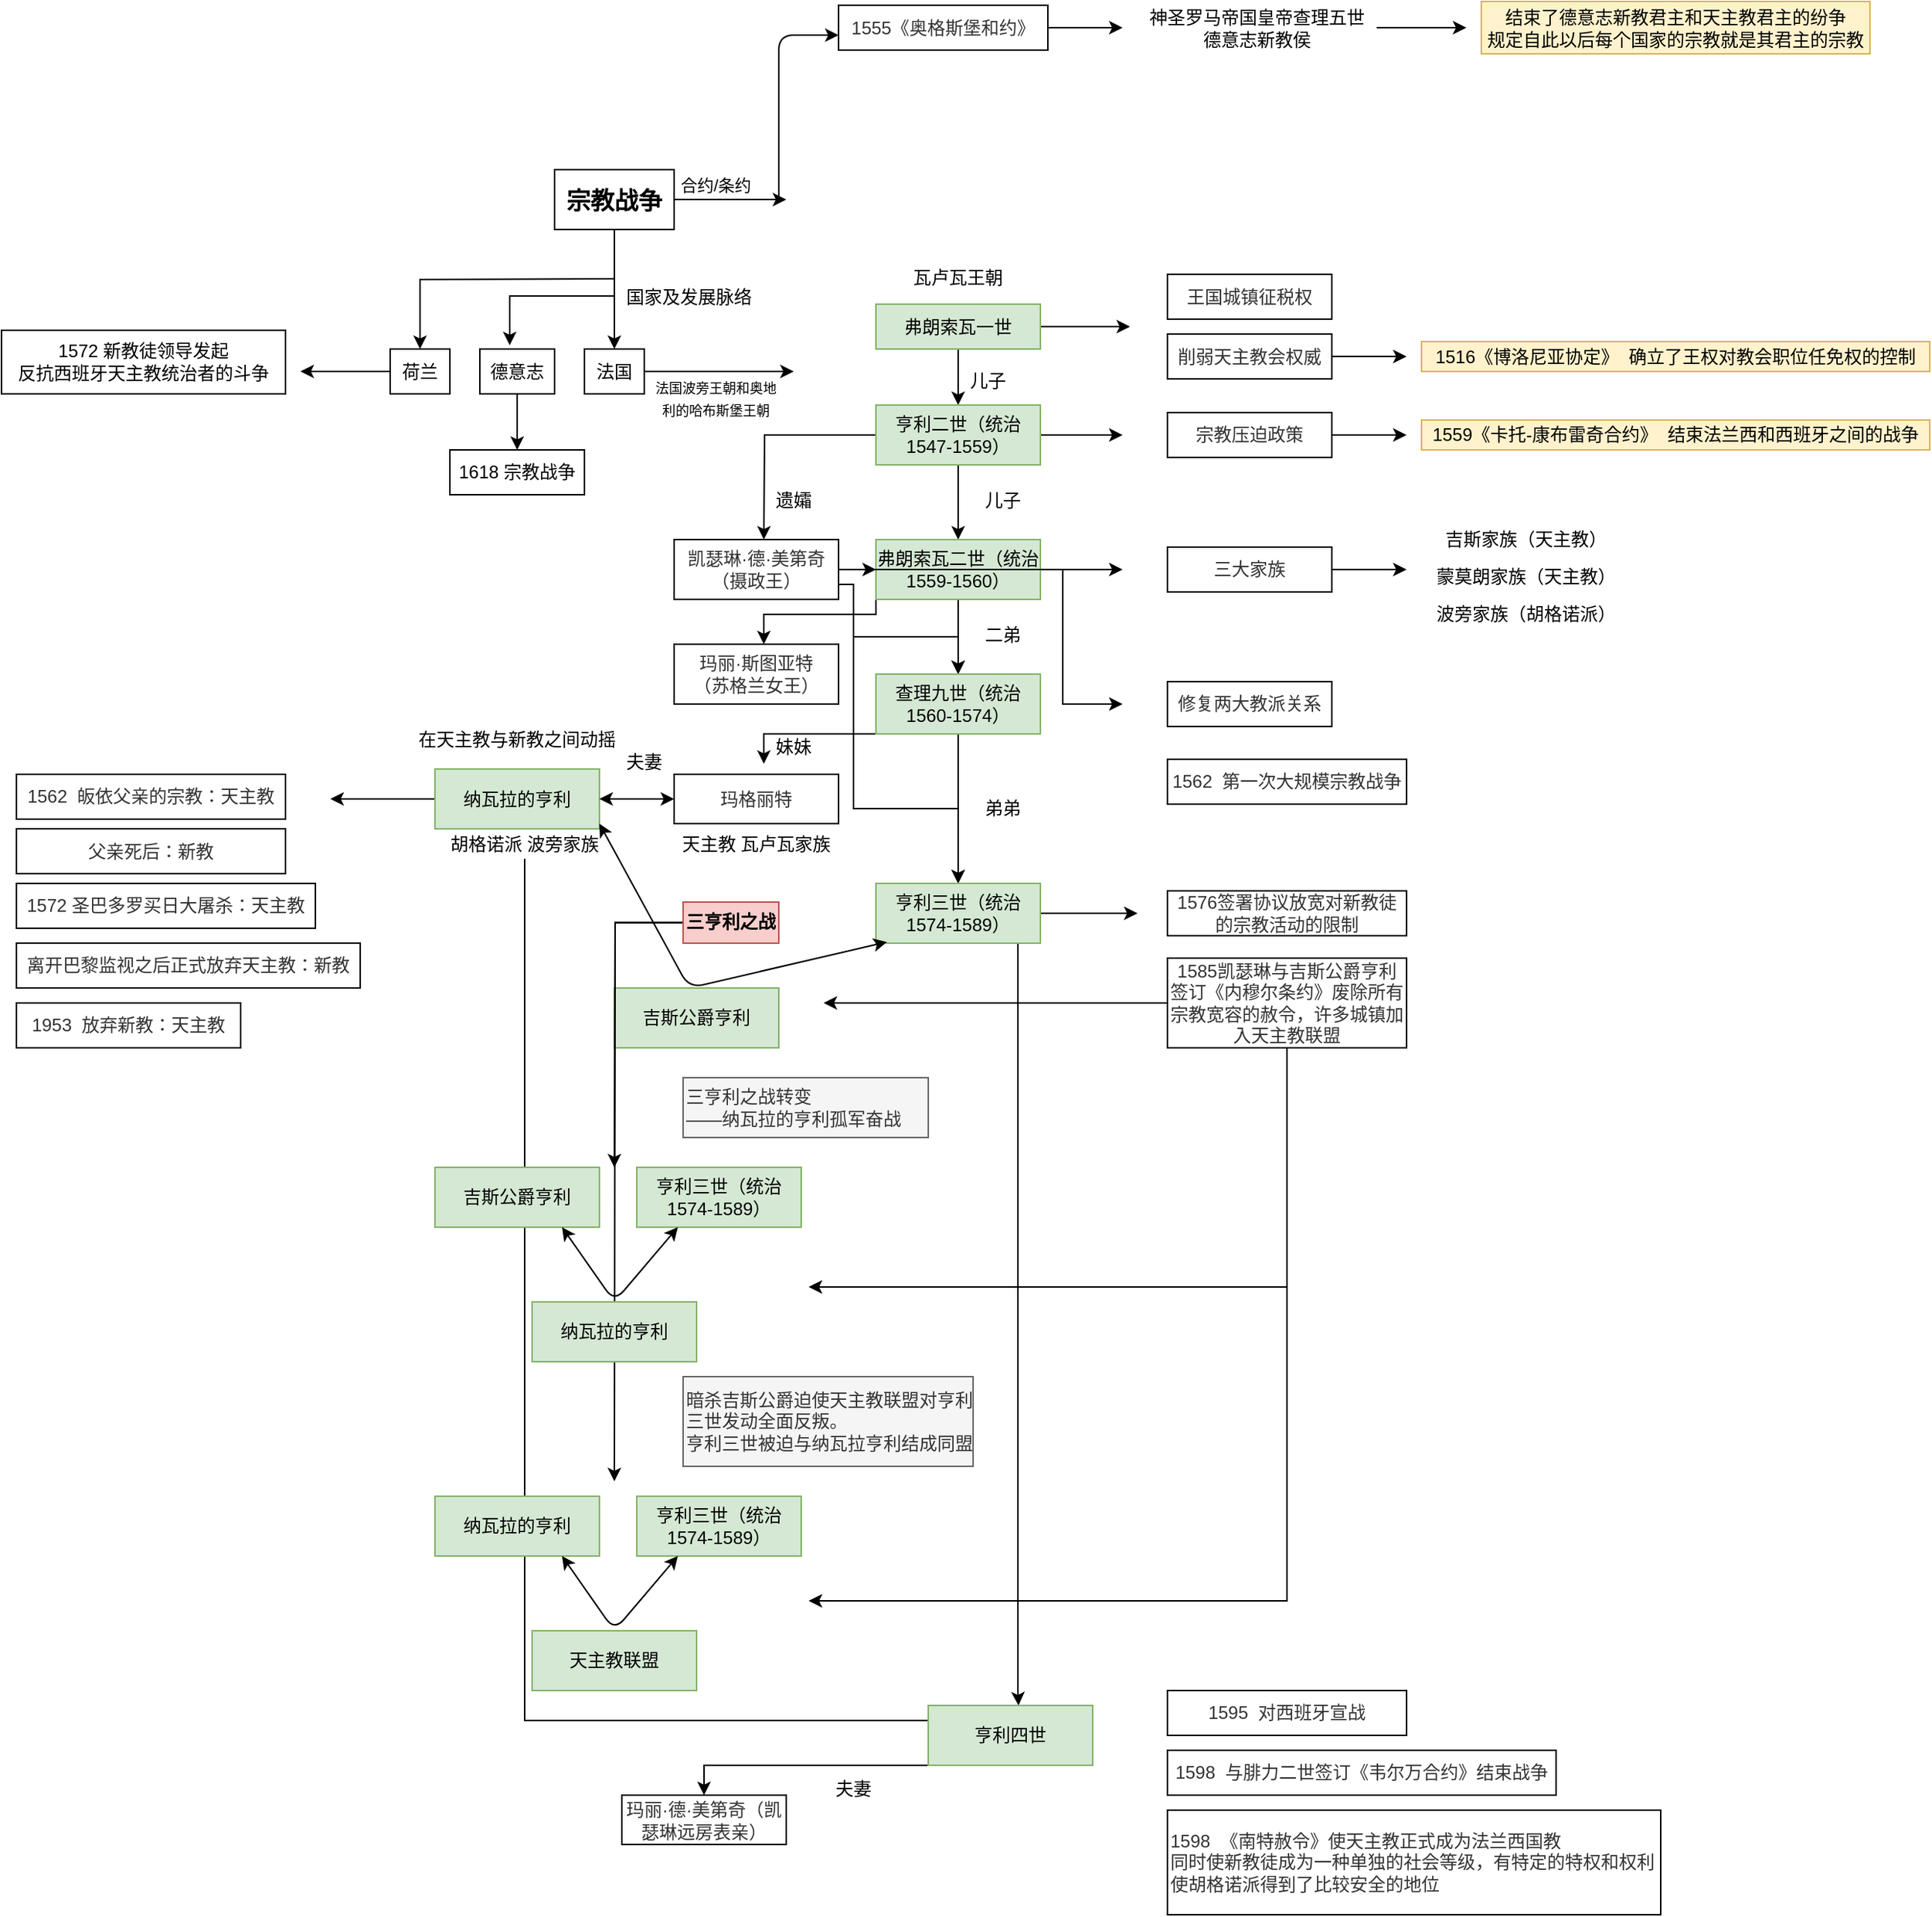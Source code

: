 <mxfile type="github" version="14.1.8"><diagram id="T2QGYsmHAN5AD-noXrCk" name="Page-1"><mxGraphModel grid="1" shadow="0" math="0" pageHeight="1654" pageWidth="1169" pageScale="1" page="0" fold="1" arrows="1" connect="1" tooltips="1" guides="1" gridSize="10" dy="1214" dx="2876" background="#ffffff"><root><mxCell id="0"/><mxCell id="1" parent="0"/><mxCell id="dM0VD-r-u17M0NMK4Lzi-4" parent="1" source="yoh0tQ8aldwYVWKs4Qrz-1" edge="1" style="edgeStyle=orthogonalEdgeStyle;rounded=0;orthogonalLoop=1;jettySize=auto;html=1;"><mxGeometry as="geometry" relative="1"><mxPoint as="targetPoint" y="472.5" x="-125"/></mxGeometry></mxCell><mxCell id="dM0VD-r-u17M0NMK4Lzi-8" parent="1" source="yoh0tQ8aldwYVWKs4Qrz-1" edge="1" style="edgeStyle=orthogonalEdgeStyle;rounded=0;orthogonalLoop=1;jettySize=auto;html=1;"><mxGeometry as="geometry" relative="1"><mxPoint as="targetPoint" y="572.5" x="-240"/></mxGeometry></mxCell><mxCell id="yoh0tQ8aldwYVWKs4Qrz-1" value="&lt;b style=&quot;font-size: 16px&quot;&gt;&lt;font style=&quot;font-size: 16px&quot;&gt;宗教战争&lt;/font&gt;&lt;/b&gt;" parent="1" style="rounded=0;whiteSpace=wrap;html=1;" vertex="1"><mxGeometry as="geometry" y="452.5" x="-280" height="40" width="80"/></mxCell><mxCell id="dM0VD-r-u17M0NMK4Lzi-5" value="&lt;font style=&quot;font-size: 11px&quot;&gt;合约/条约&lt;/font&gt;" parent="1" style="text;html=1;strokeColor=none;fillColor=none;align=center;verticalAlign=middle;whiteSpace=wrap;rounded=0;" vertex="1"><mxGeometry as="geometry" y="452.5" x="-200" height="20" width="56"/></mxCell><mxCell id="dM0VD-r-u17M0NMK4Lzi-25" parent="1" source="dM0VD-r-u17M0NMK4Lzi-10" edge="1" style="edgeStyle=orthogonalEdgeStyle;rounded=0;orthogonalLoop=1;jettySize=auto;html=1;exitX=-0.056;exitY=0.49;exitDx=0;exitDy=0;exitPerimeter=0;"><mxGeometry as="geometry" relative="1"><mxPoint as="targetPoint" y="570" x="-310"/><mxPoint as="sourcePoint" y="537" x="-250"/><Array as="points"><mxPoint y="537" x="-310"/></Array></mxGeometry></mxCell><mxCell id="dM0VD-r-u17M0NMK4Lzi-10" value="国家及发展脉络" parent="1" style="text;html=1;strokeColor=none;fillColor=none;align=center;verticalAlign=middle;whiteSpace=wrap;rounded=0;" vertex="1"><mxGeometry as="geometry" y="512.5" x="-235" height="50" width="90"/></mxCell><mxCell id="dM0VD-r-u17M0NMK4Lzi-11" value="" parent="1" edge="1" style="endArrow=classic;html=1;"><mxGeometry as="geometry" relative="1" height="50" width="50"><mxPoint as="sourcePoint" y="472.5" x="-130"/><mxPoint as="targetPoint" y="362.5" x="-90"/><Array as="points"><mxPoint y="362.5" x="-130"/></Array></mxGeometry></mxCell><mxCell id="dM0VD-r-u17M0NMK4Lzi-13" parent="1" source="dM0VD-r-u17M0NMK4Lzi-12" edge="1" style="edgeStyle=orthogonalEdgeStyle;rounded=0;orthogonalLoop=1;jettySize=auto;html=1;"><mxGeometry as="geometry" relative="1"><mxPoint as="targetPoint" y="357.5" x="100"/></mxGeometry></mxCell><mxCell id="dM0VD-r-u17M0NMK4Lzi-12" value="1555《奥格斯堡和约》" parent="1" style="rounded=0;whiteSpace=wrap;html=1;fontColor=#333333;" vertex="1"><mxGeometry as="geometry" y="342.5" x="-90" height="30" width="140"/></mxCell><mxCell id="dM0VD-r-u17M0NMK4Lzi-15" parent="1" source="dM0VD-r-u17M0NMK4Lzi-14" edge="1" style="edgeStyle=orthogonalEdgeStyle;rounded=0;orthogonalLoop=1;jettySize=auto;html=1;"><mxGeometry as="geometry" relative="1"><mxPoint as="targetPoint" y="357.5" x="330"/></mxGeometry></mxCell><mxCell id="dM0VD-r-u17M0NMK4Lzi-14" value="神圣罗马帝国皇帝查理五世&lt;br&gt;德意志新教侯" parent="1" style="text;html=1;strokeColor=none;fillColor=none;align=center;verticalAlign=middle;whiteSpace=wrap;rounded=0;" vertex="1"><mxGeometry as="geometry" y="347.5" x="110" height="20" width="160"/></mxCell><mxCell id="dM0VD-r-u17M0NMK4Lzi-16" value="结束了德意志新教君主和天主教君主的纷争&lt;br&gt;规定自此以后每个国家的宗教就是其君主的宗教" parent="1" style="text;html=1;strokeColor=#d6b656;fillColor=#fff2cc;align=center;verticalAlign=middle;whiteSpace=wrap;rounded=0;" vertex="1"><mxGeometry as="geometry" y="340" x="340" height="35" width="260"/></mxCell><mxCell id="dM0VD-r-u17M0NMK4Lzi-18" parent="1" source="dM0VD-r-u17M0NMK4Lzi-17" edge="1" style="edgeStyle=orthogonalEdgeStyle;rounded=0;orthogonalLoop=1;jettySize=auto;html=1;"><mxGeometry as="geometry" relative="1"><mxPoint as="targetPoint" y="587.5" x="-120"/></mxGeometry></mxCell><mxCell id="dM0VD-r-u17M0NMK4Lzi-21" parent="1" edge="1" style="edgeStyle=orthogonalEdgeStyle;rounded=0;orthogonalLoop=1;jettySize=auto;html=1;entryX=0.5;entryY=0;entryDx=0;entryDy=0;" target="dM0VD-r-u17M0NMK4Lzi-22"><mxGeometry as="geometry" relative="1"><mxPoint as="targetPoint" y="552.5" x="-370"/><mxPoint as="sourcePoint" y="525.5" x="-240"/></mxGeometry></mxCell><mxCell id="dM0VD-r-u17M0NMK4Lzi-17" value="法国" parent="1" style="rounded=0;whiteSpace=wrap;html=1;strokeColor=#000000;fillColor=#ffffff;" vertex="1"><mxGeometry as="geometry" y="572.5" x="-260" height="30" width="40"/></mxCell><mxCell id="dM0VD-r-u17M0NMK4Lzi-23" parent="1" source="dM0VD-r-u17M0NMK4Lzi-22" edge="1" style="edgeStyle=orthogonalEdgeStyle;rounded=0;orthogonalLoop=1;jettySize=auto;html=1;"><mxGeometry as="geometry" relative="1"><mxPoint as="targetPoint" y="587.5" x="-450"/></mxGeometry></mxCell><mxCell id="dM0VD-r-u17M0NMK4Lzi-22" value="荷兰" parent="1" style="rounded=0;whiteSpace=wrap;html=1;strokeColor=#000000;fillColor=#ffffff;" vertex="1"><mxGeometry as="geometry" y="572.5" x="-390" height="30" width="40"/></mxCell><mxCell id="dM0VD-r-u17M0NMK4Lzi-24" value="1572 新教徒领导发起&lt;br&gt;反抗西班牙天主教统治者的斗争" parent="1" style="rounded=0;whiteSpace=wrap;html=1;strokeColor=#000000;fillColor=#ffffff;" vertex="1"><mxGeometry as="geometry" y="560" x="-650" height="42.5" width="190"/></mxCell><mxCell id="dM0VD-r-u17M0NMK4Lzi-29" parent="1" source="dM0VD-r-u17M0NMK4Lzi-26" edge="1" style="edgeStyle=orthogonalEdgeStyle;rounded=0;orthogonalLoop=1;jettySize=auto;html=1;"><mxGeometry as="geometry" relative="1"><mxPoint as="targetPoint" y="640.0" x="-305"/></mxGeometry></mxCell><mxCell id="dM0VD-r-u17M0NMK4Lzi-26" value="德意志" parent="1" style="rounded=0;whiteSpace=wrap;html=1;strokeColor=#000000;fillColor=#ffffff;" vertex="1"><mxGeometry as="geometry" y="572.5" x="-330" height="30" width="50"/></mxCell><mxCell id="dM0VD-r-u17M0NMK4Lzi-30" value="1618 宗教战争" parent="1" style="rounded=0;whiteSpace=wrap;html=1;strokeColor=#000000;fillColor=#ffffff;" vertex="1"><mxGeometry as="geometry" y="640" x="-350" height="30" width="90"/></mxCell><mxCell id="dM0VD-r-u17M0NMK4Lzi-31" value="&lt;font style=&quot;font-size: 9px&quot;&gt;法国波旁王朝和奥地利的哈布斯堡王朝&lt;/font&gt;" parent="1" style="text;html=1;strokeColor=none;fillColor=none;align=center;verticalAlign=middle;whiteSpace=wrap;rounded=0;" vertex="1"><mxGeometry as="geometry" y="580" x="-217" height="50" width="90"/></mxCell><mxCell id="dM0VD-r-u17M0NMK4Lzi-34" parent="1" source="dM0VD-r-u17M0NMK4Lzi-33" edge="1" style="edgeStyle=orthogonalEdgeStyle;rounded=0;orthogonalLoop=1;jettySize=auto;html=1;"><mxGeometry as="geometry" relative="1"><mxPoint as="targetPoint" y="557.5" x="105"/></mxGeometry></mxCell><mxCell id="dM0VD-r-u17M0NMK4Lzi-42" parent="1" source="dM0VD-r-u17M0NMK4Lzi-33" edge="1" style="edgeStyle=orthogonalEdgeStyle;rounded=0;orthogonalLoop=1;jettySize=auto;html=1;"><mxGeometry as="geometry" relative="1"><mxPoint as="targetPoint" y="610" x="-10.0"/></mxGeometry></mxCell><mxCell id="dM0VD-r-u17M0NMK4Lzi-33" value="弗朗索瓦一世" parent="1" style="rounded=0;whiteSpace=wrap;html=1;fillColor=#d5e8d4;strokeColor=#82b366;" vertex="1"><mxGeometry as="geometry" y="542.5" x="-65" height="30" width="110"/></mxCell><mxCell id="dM0VD-r-u17M0NMK4Lzi-37" value="王国城镇征税权" parent="1" style="rounded=0;whiteSpace=wrap;html=1;fontColor=#333333;" vertex="1"><mxGeometry as="geometry" y="522.5" x="130" height="30" width="110"/></mxCell><mxCell id="dM0VD-r-u17M0NMK4Lzi-39" parent="1" source="dM0VD-r-u17M0NMK4Lzi-38" edge="1" style="edgeStyle=orthogonalEdgeStyle;rounded=0;orthogonalLoop=1;jettySize=auto;html=1;"><mxGeometry as="geometry" relative="1"><mxPoint as="targetPoint" y="577.5" x="290"/></mxGeometry></mxCell><mxCell id="dM0VD-r-u17M0NMK4Lzi-38" value="削弱天主教会权威" parent="1" style="rounded=0;whiteSpace=wrap;html=1;fontColor=#333333;" vertex="1"><mxGeometry as="geometry" y="562.5" x="130" height="30" width="110"/></mxCell><mxCell id="dM0VD-r-u17M0NMK4Lzi-40" value="1516《博洛尼亚协定》&amp;nbsp; 确立了王权对教会职位任免权的控制" parent="1" style="text;html=1;strokeColor=#d6b656;fillColor=#fff2cc;align=center;verticalAlign=middle;whiteSpace=wrap;rounded=0;" vertex="1"><mxGeometry as="geometry" y="567.5" x="300" height="20" width="340"/></mxCell><mxCell id="dM0VD-r-u17M0NMK4Lzi-41" value="瓦卢瓦王朝" parent="1" style="text;html=1;strokeColor=none;fillColor=none;align=center;verticalAlign=middle;whiteSpace=wrap;rounded=0;" vertex="1"><mxGeometry as="geometry" y="515" x="-90" height="20" width="160"/></mxCell><mxCell id="dM0VD-r-u17M0NMK4Lzi-44" parent="1" source="dM0VD-r-u17M0NMK4Lzi-43" edge="1" style="edgeStyle=orthogonalEdgeStyle;rounded=0;orthogonalLoop=1;jettySize=auto;html=1;"><mxGeometry as="geometry" relative="1"><mxPoint as="targetPoint" y="630" x="100"/></mxGeometry></mxCell><mxCell id="dM0VD-r-u17M0NMK4Lzi-49" parent="1" source="dM0VD-r-u17M0NMK4Lzi-43" edge="1" style="edgeStyle=orthogonalEdgeStyle;rounded=0;orthogonalLoop=1;jettySize=auto;html=1;"><mxGeometry as="geometry" relative="1"><mxPoint as="targetPoint" y="700" x="-10"/></mxGeometry></mxCell><mxCell id="dM0VD-r-u17M0NMK4Lzi-52" parent="1" source="dM0VD-r-u17M0NMK4Lzi-43" edge="1" style="edgeStyle=orthogonalEdgeStyle;rounded=0;orthogonalLoop=1;jettySize=auto;html=1;"><mxGeometry as="geometry" relative="1"><mxPoint as="targetPoint" y="700" x="-140"/></mxGeometry></mxCell><mxCell id="dM0VD-r-u17M0NMK4Lzi-43" value="亨利二世（统治1547-1559）" parent="1" style="rounded=0;whiteSpace=wrap;html=1;fillColor=#d5e8d4;strokeColor=#82b366;" vertex="1"><mxGeometry as="geometry" y="610" x="-65" height="40" width="110"/></mxCell><mxCell id="dM0VD-r-u17M0NMK4Lzi-46" parent="1" source="dM0VD-r-u17M0NMK4Lzi-45" edge="1" style="edgeStyle=orthogonalEdgeStyle;rounded=0;orthogonalLoop=1;jettySize=auto;html=1;"><mxGeometry as="geometry" relative="1"><mxPoint as="targetPoint" y="630" x="290"/></mxGeometry></mxCell><mxCell id="dM0VD-r-u17M0NMK4Lzi-45" value="宗教压迫政策" parent="1" style="rounded=0;whiteSpace=wrap;html=1;fontColor=#333333;" vertex="1"><mxGeometry as="geometry" y="615" x="130" height="30" width="110"/></mxCell><mxCell id="dM0VD-r-u17M0NMK4Lzi-47" value="1559《卡托-康布雷奇合约》&amp;nbsp; 结束法兰西和西班牙之间的战争" parent="1" style="text;html=1;strokeColor=#d6b656;fillColor=#fff2cc;align=center;verticalAlign=middle;whiteSpace=wrap;rounded=0;" vertex="1"><mxGeometry as="geometry" y="620" x="300" height="20" width="340"/></mxCell><mxCell id="dM0VD-r-u17M0NMK4Lzi-48" value="儿子" parent="1" style="text;html=1;strokeColor=none;fillColor=none;align=center;verticalAlign=middle;whiteSpace=wrap;rounded=0;" vertex="1"><mxGeometry as="geometry" y="580" x="-10" height="27.5" width="40"/></mxCell><mxCell id="dM0VD-r-u17M0NMK4Lzi-50" value="遗孀" parent="1" style="text;html=1;strokeColor=none;fillColor=none;align=center;verticalAlign=middle;whiteSpace=wrap;rounded=0;" vertex="1"><mxGeometry as="geometry" y="660" x="-140" height="27.5" width="40"/></mxCell><mxCell id="dM0VD-r-u17M0NMK4Lzi-55" parent="1" source="dM0VD-r-u17M0NMK4Lzi-51" edge="1" style="edgeStyle=orthogonalEdgeStyle;rounded=0;orthogonalLoop=1;jettySize=auto;html=1;"><mxGeometry as="geometry" relative="1"><mxPoint as="targetPoint" y="720" x="100"/></mxGeometry></mxCell><mxCell id="dM0VD-r-u17M0NMK4Lzi-63" parent="1" source="dM0VD-r-u17M0NMK4Lzi-51" edge="1" style="edgeStyle=orthogonalEdgeStyle;rounded=0;orthogonalLoop=1;jettySize=auto;html=1;"><mxGeometry as="geometry" relative="1"><mxPoint as="targetPoint" y="790" x="-10"/></mxGeometry></mxCell><mxCell id="dM0VD-r-u17M0NMK4Lzi-64" parent="1" source="dM0VD-r-u17M0NMK4Lzi-51" edge="1" style="edgeStyle=orthogonalEdgeStyle;rounded=0;orthogonalLoop=1;jettySize=auto;html=1;exitX=0;exitY=1;exitDx=0;exitDy=0;"><mxGeometry as="geometry" relative="1"><mxPoint as="targetPoint" y="770" x="-140"/><Array as="points"><mxPoint y="750" x="-65"/><mxPoint y="750" x="-140"/></Array></mxGeometry></mxCell><mxCell id="dM0VD-r-u17M0NMK4Lzi-51" value="弗朗索瓦二世（统治1559-1560）" parent="1" style="rounded=0;whiteSpace=wrap;html=1;fillColor=#d5e8d4;strokeColor=#82b366;" vertex="1"><mxGeometry as="geometry" y="700" x="-65" height="40" width="110"/></mxCell><mxCell id="dM0VD-r-u17M0NMK4Lzi-68" parent="1" source="dM0VD-r-u17M0NMK4Lzi-53" edge="1" style="edgeStyle=orthogonalEdgeStyle;rounded=0;orthogonalLoop=1;jettySize=auto;html=1;exitX=1;exitY=1;exitDx=0;exitDy=0;" target="dM0VD-r-u17M0NMK4Lzi-67"><mxGeometry as="geometry" relative="1"><Array as="points"><mxPoint y="730" x="-90"/><mxPoint y="730" x="-80"/><mxPoint y="765" x="-80"/><mxPoint y="765" x="-10"/></Array></mxGeometry></mxCell><mxCell id="dM0VD-r-u17M0NMK4Lzi-69" parent="1" source="dM0VD-r-u17M0NMK4Lzi-53" edge="1" style="edgeStyle=orthogonalEdgeStyle;rounded=0;orthogonalLoop=1;jettySize=auto;html=1;" target="dM0VD-r-u17M0NMK4Lzi-51"><mxGeometry as="geometry" relative="1"/></mxCell><mxCell id="dM0VD-r-u17M0NMK4Lzi-70" parent="1" source="dM0VD-r-u17M0NMK4Lzi-53" edge="1" style="edgeStyle=orthogonalEdgeStyle;rounded=0;orthogonalLoop=1;jettySize=auto;html=1;"><mxGeometry as="geometry" relative="1"><mxPoint as="targetPoint" y="810" x="100"/><Array as="points"><mxPoint y="720" x="60"/><mxPoint y="810" x="60"/></Array></mxGeometry></mxCell><mxCell id="dM0VD-r-u17M0NMK4Lzi-87" parent="1" source="dM0VD-r-u17M0NMK4Lzi-53" edge="1" style="edgeStyle=orthogonalEdgeStyle;rounded=0;orthogonalLoop=1;jettySize=auto;html=1;exitX=1;exitY=0.75;exitDx=0;exitDy=0;entryX=0.5;entryY=0;entryDx=0;entryDy=0;" target="dM0VD-r-u17M0NMK4Lzi-85"><mxGeometry as="geometry" relative="1"><mxPoint as="targetPoint" y="910.0" x="-10"/><Array as="points"><mxPoint y="730" x="-80"/><mxPoint y="880" x="-80"/><mxPoint y="880" x="-10"/></Array></mxGeometry></mxCell><mxCell id="dM0VD-r-u17M0NMK4Lzi-53" value="凯瑟琳·德·美第奇（摄政王）" parent="1" style="rounded=0;whiteSpace=wrap;html=1;fontColor=#333333;" vertex="1"><mxGeometry as="geometry" y="700" x="-200" height="40" width="110"/></mxCell><mxCell id="dM0VD-r-u17M0NMK4Lzi-54" value="儿子" parent="1" style="text;html=1;strokeColor=none;fillColor=none;align=center;verticalAlign=middle;whiteSpace=wrap;rounded=0;" vertex="1"><mxGeometry as="geometry" y="660" height="27.5" width="40"/></mxCell><mxCell id="dM0VD-r-u17M0NMK4Lzi-59" parent="1" source="dM0VD-r-u17M0NMK4Lzi-57" edge="1" style="edgeStyle=orthogonalEdgeStyle;rounded=0;orthogonalLoop=1;jettySize=auto;html=1;"><mxGeometry as="geometry" relative="1"><mxPoint as="targetPoint" y="720" x="290"/></mxGeometry></mxCell><mxCell id="dM0VD-r-u17M0NMK4Lzi-57" value="三大家族" parent="1" style="rounded=0;whiteSpace=wrap;html=1;fontColor=#333333;" vertex="1"><mxGeometry as="geometry" y="705" x="130" height="30" width="110"/></mxCell><mxCell id="dM0VD-r-u17M0NMK4Lzi-60" value="吉斯家族（天主教）" parent="1" style="text;html=1;strokeColor=none;fillColor=none;align=center;verticalAlign=middle;whiteSpace=wrap;rounded=0;" vertex="1"><mxGeometry as="geometry" y="690" x="290" height="20" width="160"/></mxCell><mxCell id="dM0VD-r-u17M0NMK4Lzi-61" value="蒙莫朗家族（天主教）" parent="1" style="text;html=1;strokeColor=none;fillColor=none;align=center;verticalAlign=middle;whiteSpace=wrap;rounded=0;" vertex="1"><mxGeometry as="geometry" y="715" x="290" height="20" width="160"/></mxCell><mxCell id="dM0VD-r-u17M0NMK4Lzi-62" value="波旁家族（胡格诺派）" parent="1" style="text;html=1;strokeColor=none;fillColor=none;align=center;verticalAlign=middle;whiteSpace=wrap;rounded=0;" vertex="1"><mxGeometry as="geometry" y="740" x="290" height="20" width="160"/></mxCell><mxCell id="dM0VD-r-u17M0NMK4Lzi-65" value="玛丽·斯图亚特&lt;br&gt;（苏格兰女王）" parent="1" style="rounded=0;whiteSpace=wrap;html=1;fontColor=#333333;" vertex="1"><mxGeometry as="geometry" y="770" x="-200" height="40" width="110"/></mxCell><mxCell id="dM0VD-r-u17M0NMK4Lzi-66" value="二弟" parent="1" style="text;html=1;strokeColor=none;fillColor=none;align=center;verticalAlign=middle;whiteSpace=wrap;rounded=0;" vertex="1"><mxGeometry as="geometry" y="750" height="27.5" width="40"/></mxCell><mxCell id="dM0VD-r-u17M0NMK4Lzi-74" parent="1" source="dM0VD-r-u17M0NMK4Lzi-67" edge="1" style="edgeStyle=orthogonalEdgeStyle;rounded=0;orthogonalLoop=1;jettySize=auto;html=1;exitX=0;exitY=1;exitDx=0;exitDy=0;"><mxGeometry as="geometry" relative="1"><mxPoint as="targetPoint" y="850" x="-140"/><Array as="points"><mxPoint y="830" x="-140"/></Array></mxGeometry></mxCell><mxCell id="dM0VD-r-u17M0NMK4Lzi-84" parent="1" source="dM0VD-r-u17M0NMK4Lzi-67" edge="1" style="edgeStyle=orthogonalEdgeStyle;rounded=0;orthogonalLoop=1;jettySize=auto;html=1;"><mxGeometry as="geometry" relative="1"><mxPoint as="targetPoint" y="930.0" x="-10"/><Array as="points"><mxPoint y="930" x="-10"/><mxPoint y="930" x="-10"/></Array></mxGeometry></mxCell><mxCell id="dM0VD-r-u17M0NMK4Lzi-67" value="查理九世（统治1560-1574）" parent="1" style="rounded=0;whiteSpace=wrap;html=1;fillColor=#d5e8d4;strokeColor=#82b366;" vertex="1"><mxGeometry as="geometry" y="790" x="-65" height="40" width="110"/></mxCell><mxCell id="dM0VD-r-u17M0NMK4Lzi-71" value="修复两大教派关系" parent="1" style="rounded=0;whiteSpace=wrap;html=1;fontColor=#333333;" vertex="1"><mxGeometry as="geometry" y="795" x="130" height="30" width="110"/></mxCell><mxCell id="dM0VD-r-u17M0NMK4Lzi-73" value="1562&amp;nbsp; 第一次大规模宗教战争" parent="1" style="rounded=0;whiteSpace=wrap;html=1;fontColor=#333333;" vertex="1"><mxGeometry as="geometry" y="847" x="130" height="30" width="160"/></mxCell><mxCell id="dM0VD-r-u17M0NMK4Lzi-75" value="玛格丽特" parent="1" style="rounded=0;whiteSpace=wrap;html=1;fontColor=#333333;" vertex="1"><mxGeometry as="geometry" y="857" x="-200" height="33" width="110"/></mxCell><mxCell id="dM0VD-r-u17M0NMK4Lzi-76" value="妹妹" parent="1" style="text;html=1;strokeColor=none;fillColor=none;align=center;verticalAlign=middle;whiteSpace=wrap;rounded=0;" vertex="1"><mxGeometry as="geometry" y="825" x="-140" height="27.5" width="40"/></mxCell><mxCell id="dM0VD-r-u17M0NMK4Lzi-90" parent="1" source="dM0VD-r-u17M0NMK4Lzi-77" edge="1" style="edgeStyle=orthogonalEdgeStyle;rounded=0;orthogonalLoop=1;jettySize=auto;html=1;"><mxGeometry as="geometry" relative="1"><mxPoint as="targetPoint" y="873.5" x="-430"/></mxGeometry></mxCell><mxCell id="dM0VD-r-u17M0NMK4Lzi-77" value="纳瓦拉的亨利" parent="1" style="rounded=0;whiteSpace=wrap;html=1;fillColor=#d5e8d4;strokeColor=#82b366;" vertex="1"><mxGeometry as="geometry" y="853.5" x="-360" height="40" width="110"/></mxCell><mxCell id="dM0VD-r-u17M0NMK4Lzi-78" value="" parent="1" source="dM0VD-r-u17M0NMK4Lzi-77" edge="1" style="endArrow=classic;startArrow=classic;html=1;exitX=1;exitY=0.5;exitDx=0;exitDy=0;entryX=0;entryY=0.5;entryDx=0;entryDy=0;" target="dM0VD-r-u17M0NMK4Lzi-75"><mxGeometry as="geometry" relative="1" height="50" width="50"><mxPoint as="sourcePoint" y="660" x="180"/><mxPoint as="targetPoint" y="610" x="230"/></mxGeometry></mxCell><mxCell id="dM0VD-r-u17M0NMK4Lzi-81" value="夫妻" parent="1" style="text;html=1;strokeColor=none;fillColor=none;align=center;verticalAlign=middle;whiteSpace=wrap;rounded=0;" vertex="1"><mxGeometry as="geometry" y="835" x="-240" height="27.5" width="40"/></mxCell><mxCell id="dM0VD-r-u17M0NMK4Lzi-82" value="天主教 瓦卢瓦家族" parent="1" style="text;html=1;strokeColor=none;fillColor=none;align=center;verticalAlign=middle;whiteSpace=wrap;rounded=0;" vertex="1"><mxGeometry as="geometry" y="893.5" x="-225" height="20" width="160"/></mxCell><mxCell id="LaSyIgFrHphxOtx25niR-40" parent="1" source="dM0VD-r-u17M0NMK4Lzi-83" edge="1" style="edgeStyle=orthogonalEdgeStyle;rounded=0;orthogonalLoop=1;jettySize=auto;html=1;"><mxGeometry as="geometry" relative="1"><mxPoint as="targetPoint" y="1490" x="30"/><Array as="points"><mxPoint y="1490" x="-300"/></Array></mxGeometry></mxCell><mxCell id="dM0VD-r-u17M0NMK4Lzi-83" value="胡格诺派 波旁家族" parent="1" style="text;html=1;strokeColor=none;fillColor=none;align=center;verticalAlign=middle;whiteSpace=wrap;rounded=0;" vertex="1"><mxGeometry as="geometry" y="893.5" x="-380" height="20" width="160"/></mxCell><mxCell id="dM0VD-r-u17M0NMK4Lzi-88" parent="1" source="dM0VD-r-u17M0NMK4Lzi-85" edge="1" style="edgeStyle=orthogonalEdgeStyle;rounded=0;orthogonalLoop=1;jettySize=auto;html=1;"><mxGeometry as="geometry" relative="1"><mxPoint as="targetPoint" y="950" x="110"/></mxGeometry></mxCell><mxCell id="LaSyIgFrHphxOtx25niR-39" parent="1" source="dM0VD-r-u17M0NMK4Lzi-85" edge="1" style="edgeStyle=orthogonalEdgeStyle;rounded=0;orthogonalLoop=1;jettySize=auto;html=1;entryX=0.549;entryY=-0.001;entryDx=0;entryDy=0;entryPerimeter=0;" target="LaSyIgFrHphxOtx25niR-41"><mxGeometry as="geometry" relative="1"><mxPoint as="targetPoint" y="1470" x="30"/><Array as="points"><mxPoint y="1470" x="30"/><mxPoint y="1470" x="30"/></Array></mxGeometry></mxCell><mxCell id="dM0VD-r-u17M0NMK4Lzi-85" value="亨利三世（统治1574-1589）" parent="1" style="rounded=0;whiteSpace=wrap;html=1;fillColor=#d5e8d4;strokeColor=#82b366;" vertex="1"><mxGeometry as="geometry" y="930" x="-65" height="40" width="110"/></mxCell><mxCell id="dM0VD-r-u17M0NMK4Lzi-89" value="1576签署协议放宽对新教徒的宗教活动的限制" parent="1" style="rounded=0;whiteSpace=wrap;html=1;fontColor=#333333;" vertex="1"><mxGeometry as="geometry" y="935" x="130" height="30" width="160"/></mxCell><mxCell id="dM0VD-r-u17M0NMK4Lzi-91" value="在天主教与新教之间动摇" parent="1" style="text;html=1;strokeColor=none;fillColor=none;align=center;verticalAlign=middle;whiteSpace=wrap;rounded=0;" vertex="1"><mxGeometry as="geometry" y="820" x="-380" height="28.75" width="150"/></mxCell><mxCell id="LaSyIgFrHphxOtx25niR-12" parent="1" source="dM0VD-r-u17M0NMK4Lzi-92" edge="1" style="edgeStyle=orthogonalEdgeStyle;rounded=0;orthogonalLoop=1;jettySize=auto;html=1;"><mxGeometry as="geometry" relative="1"><mxPoint as="targetPoint" y="1200" x="-110"/><Array as="points"><mxPoint y="1200" x="210"/><mxPoint y="1200" x="-110"/></Array></mxGeometry></mxCell><mxCell id="LaSyIgFrHphxOtx25niR-21" parent="1" source="dM0VD-r-u17M0NMK4Lzi-92" edge="1" style="edgeStyle=orthogonalEdgeStyle;rounded=0;orthogonalLoop=1;jettySize=auto;html=1;"><mxGeometry as="geometry" relative="1"><mxPoint as="targetPoint" y="1410" x="-110"/><Array as="points"><mxPoint y="1410" x="210"/><mxPoint y="1410" x="-110"/></Array></mxGeometry></mxCell><mxCell id="LaSyIgFrHphxOtx25niR-32" parent="1" source="dM0VD-r-u17M0NMK4Lzi-92" edge="1" style="edgeStyle=orthogonalEdgeStyle;rounded=0;orthogonalLoop=1;jettySize=auto;html=1;"><mxGeometry as="geometry" relative="1"><mxPoint as="targetPoint" y="1010" x="-100"/></mxGeometry></mxCell><mxCell id="dM0VD-r-u17M0NMK4Lzi-92" value="1585凯瑟琳与吉斯公爵亨利签订《内穆尔条约》废除所有宗教宽容的赦令，许多城镇加入天主教联盟" parent="1" style="rounded=0;whiteSpace=wrap;html=1;fontColor=#333333;" vertex="1"><mxGeometry as="geometry" y="980" x="130" height="60" width="160"/></mxCell><mxCell id="LaSyIgFrHphxOtx25niR-1" value="1562&amp;nbsp; 皈依父亲的宗教：天主教" parent="1" style="rounded=0;whiteSpace=wrap;html=1;fontColor=#333333;" vertex="1"><mxGeometry as="geometry" y="857" x="-640" height="30" width="180"/></mxCell><mxCell id="LaSyIgFrHphxOtx25niR-2" value="父亲死后：新教" parent="1" style="rounded=0;whiteSpace=wrap;html=1;fontColor=#333333;" vertex="1"><mxGeometry as="geometry" y="893.5" x="-640" height="30" width="180"/></mxCell><mxCell id="LaSyIgFrHphxOtx25niR-3" value="1572 圣巴多罗买日大屠杀：天主教" parent="1" style="rounded=0;whiteSpace=wrap;html=1;fontColor=#333333;" vertex="1"><mxGeometry as="geometry" y="930" x="-640" height="30" width="200"/></mxCell><mxCell id="LaSyIgFrHphxOtx25niR-4" value="1953&amp;nbsp; 放弃新教：天主教" parent="1" style="rounded=0;whiteSpace=wrap;html=1;fontColor=#333333;" vertex="1"><mxGeometry as="geometry" y="1010" x="-640" height="30" width="150"/></mxCell><mxCell id="LaSyIgFrHphxOtx25niR-7" value="" parent="1" source="dM0VD-r-u17M0NMK4Lzi-85" edge="1" style="endArrow=classic;startArrow=classic;html=1;exitX=0.067;exitY=0.98;exitDx=0;exitDy=0;exitPerimeter=0;"><mxGeometry as="geometry" relative="1" height="50" width="50"><mxPoint as="sourcePoint" y="940" x="-300"/><mxPoint as="targetPoint" y="890" x="-250"/><Array as="points"><mxPoint y="1000" x="-190"/></Array></mxGeometry></mxCell><mxCell id="LaSyIgFrHphxOtx25niR-8" value="吉斯公爵亨利" parent="1" style="rounded=0;whiteSpace=wrap;html=1;fillColor=#d5e8d4;strokeColor=#82b366;" vertex="1"><mxGeometry as="geometry" y="1000" x="-240" height="40" width="110"/></mxCell><mxCell id="LaSyIgFrHphxOtx25niR-9" value="弟弟" parent="1" style="text;html=1;strokeColor=none;fillColor=none;align=center;verticalAlign=middle;whiteSpace=wrap;rounded=0;" vertex="1"><mxGeometry as="geometry" y="866" height="27.5" width="40"/></mxCell><mxCell id="LaSyIgFrHphxOtx25niR-20" parent="1" source="dM0VD-r-u17M0NMK4Lzi-86" edge="1" style="edgeStyle=orthogonalEdgeStyle;rounded=0;orthogonalLoop=1;jettySize=auto;html=1;"><mxGeometry as="geometry" relative="1"><mxPoint as="targetPoint" y="1120" x="-240"/></mxGeometry></mxCell><mxCell id="LaSyIgFrHphxOtx25niR-22" parent="1" source="dM0VD-r-u17M0NMK4Lzi-86" edge="1" style="edgeStyle=orthogonalEdgeStyle;rounded=0;orthogonalLoop=1;jettySize=auto;html=1;"><mxGeometry as="geometry" relative="1"><mxPoint as="targetPoint" y="1330" x="-240"/></mxGeometry></mxCell><mxCell id="dM0VD-r-u17M0NMK4Lzi-86" value="&lt;b&gt;三亨利之战&lt;/b&gt;" parent="1" style="text;html=1;strokeColor=#b85450;fillColor=#f8cecc;align=center;verticalAlign=middle;whiteSpace=wrap;rounded=0;" vertex="1"><mxGeometry as="geometry" y="942.5" x="-194" height="27.5" width="64"/></mxCell><mxCell id="LaSyIgFrHphxOtx25niR-14" value="吉斯公爵亨利" parent="1" style="rounded=0;whiteSpace=wrap;html=1;fillColor=#d5e8d4;strokeColor=#82b366;" vertex="1"><mxGeometry as="geometry" y="1120" x="-360" height="40" width="110"/></mxCell><mxCell id="LaSyIgFrHphxOtx25niR-15" value="亨利三世（统治1574-1589）" parent="1" style="rounded=0;whiteSpace=wrap;html=1;fillColor=#d5e8d4;strokeColor=#82b366;" vertex="1"><mxGeometry as="geometry" y="1120" x="-225" height="40" width="110"/></mxCell><mxCell id="LaSyIgFrHphxOtx25niR-16" value="" parent="1" edge="1" style="endArrow=classic;startArrow=classic;html=1;entryX=0.25;entryY=1;entryDx=0;entryDy=0;" target="LaSyIgFrHphxOtx25niR-15"><mxGeometry as="geometry" relative="1" height="50" width="50"><mxPoint as="sourcePoint" y="1160" x="-275"/><mxPoint as="targetPoint" y="1110" x="-225"/><Array as="points"><mxPoint y="1210" x="-240"/></Array></mxGeometry></mxCell><mxCell id="LaSyIgFrHphxOtx25niR-17" value="纳瓦拉的亨利" parent="1" style="rounded=0;whiteSpace=wrap;html=1;fillColor=#d5e8d4;strokeColor=#82b366;" vertex="1"><mxGeometry as="geometry" y="1210" x="-295" height="40" width="110"/></mxCell><mxCell id="LaSyIgFrHphxOtx25niR-19" value="&lt;div align=&quot;left&quot;&gt;三亨利之战转变&lt;/div&gt;&lt;div align=&quot;left&quot;&gt;——纳瓦拉的亨利孤军奋战&lt;/div&gt;" parent="1" style="text;html=1;strokeColor=#666666;fillColor=#f5f5f5;align=left;verticalAlign=middle;whiteSpace=wrap;rounded=0;fontColor=#333333;" vertex="1"><mxGeometry as="geometry" y="1060" x="-194" height="40" width="164"/></mxCell><mxCell id="LaSyIgFrHphxOtx25niR-23" value="暗杀吉斯公爵迫使天主教联盟对亨利三世发动全面反叛。&lt;br&gt;亨利三世被迫与纳瓦拉亨利结成同盟" parent="1" style="text;html=1;strokeColor=#666666;fillColor=#f5f5f5;align=left;verticalAlign=middle;whiteSpace=wrap;rounded=0;fontColor=#333333;" vertex="1"><mxGeometry as="geometry" y="1260" x="-194" height="60" width="194"/></mxCell><mxCell id="LaSyIgFrHphxOtx25niR-28" value="纳瓦拉的亨利" parent="1" style="rounded=0;whiteSpace=wrap;html=1;fillColor=#d5e8d4;strokeColor=#82b366;" vertex="1"><mxGeometry as="geometry" y="1340" x="-360" height="40" width="110"/></mxCell><mxCell id="LaSyIgFrHphxOtx25niR-29" value="亨利三世（统治1574-1589）" parent="1" style="rounded=0;whiteSpace=wrap;html=1;fillColor=#d5e8d4;strokeColor=#82b366;" vertex="1"><mxGeometry as="geometry" y="1340" x="-225" height="40" width="110"/></mxCell><mxCell id="LaSyIgFrHphxOtx25niR-30" value="" parent="1" edge="1" style="endArrow=classic;startArrow=classic;html=1;entryX=0.25;entryY=1;entryDx=0;entryDy=0;" target="LaSyIgFrHphxOtx25niR-29"><mxGeometry as="geometry" relative="1" height="50" width="50"><mxPoint as="sourcePoint" y="1380" x="-275"/><mxPoint as="targetPoint" y="1330" x="-225"/><Array as="points"><mxPoint y="1430" x="-240"/></Array></mxGeometry></mxCell><mxCell id="LaSyIgFrHphxOtx25niR-31" value="天主教联盟" parent="1" style="rounded=0;whiteSpace=wrap;html=1;fillColor=#d5e8d4;strokeColor=#82b366;" vertex="1"><mxGeometry as="geometry" y="1430" x="-295" height="40" width="110"/></mxCell><mxCell id="LaSyIgFrHphxOtx25niR-38" value="离开巴黎监视之后正式放弃天主教：新教" parent="1" style="rounded=0;whiteSpace=wrap;html=1;fontColor=#333333;" vertex="1"><mxGeometry as="geometry" y="970" x="-640" height="30" width="230"/></mxCell><mxCell id="LaSyIgFrHphxOtx25niR-49" parent="1" source="LaSyIgFrHphxOtx25niR-41" edge="1" style="edgeStyle=orthogonalEdgeStyle;rounded=0;orthogonalLoop=1;jettySize=auto;html=1;exitX=0;exitY=1;exitDx=0;exitDy=0;"><mxGeometry as="geometry" relative="1"><mxPoint as="targetPoint" y="1540" x="-180"/><Array as="points"><mxPoint y="1520" x="-180"/></Array></mxGeometry></mxCell><mxCell id="LaSyIgFrHphxOtx25niR-41" value="亨利四世" parent="1" style="rounded=0;whiteSpace=wrap;html=1;fillColor=#d5e8d4;strokeColor=#82b366;" vertex="1"><mxGeometry as="geometry" y="1480" x="-30" height="40" width="110"/></mxCell><mxCell id="LaSyIgFrHphxOtx25niR-46" value="1595&amp;nbsp; 对西班牙宣战" parent="1" style="rounded=0;whiteSpace=wrap;html=1;fontColor=#333333;" vertex="1"><mxGeometry as="geometry" y="1470" x="130" height="30" width="160"/></mxCell><mxCell id="LaSyIgFrHphxOtx25niR-47" value="1598&amp;nbsp; 与腓力二世签订《韦尔万合约》结束战争" parent="1" style="rounded=0;whiteSpace=wrap;html=1;fontColor=#333333;" vertex="1"><mxGeometry as="geometry" y="1510" x="130" height="30" width="260"/></mxCell><mxCell id="LaSyIgFrHphxOtx25niR-48" value="&lt;div align=&quot;left&quot;&gt;1598&amp;nbsp; 《南特赦令》使天主教正式成为法兰西国教&lt;br&gt;同时使新教徒成为一种单独的社会等级，有特定的特权和权利&lt;br&gt;使胡格诺派得到了比较安全的地位&lt;/div&gt;" parent="1" style="rounded=0;whiteSpace=wrap;html=1;fontColor=#333333;align=left;" vertex="1"><mxGeometry as="geometry" y="1550" x="130" height="70" width="330"/></mxCell><mxCell id="LaSyIgFrHphxOtx25niR-50" value="玛丽·德·美第奇（凯瑟琳远房表亲）" parent="1" style="rounded=0;whiteSpace=wrap;html=1;fontColor=#333333;" vertex="1"><mxGeometry as="geometry" y="1540" x="-235" height="33" width="110"/></mxCell><mxCell id="LaSyIgFrHphxOtx25niR-51" value="夫妻" parent="1" style="text;html=1;strokeColor=none;fillColor=none;align=center;verticalAlign=middle;whiteSpace=wrap;rounded=0;" vertex="1"><mxGeometry as="geometry" y="1522.5" x="-100" height="27.5" width="40"/></mxCell></root></mxGraphModel></diagram></mxfile>